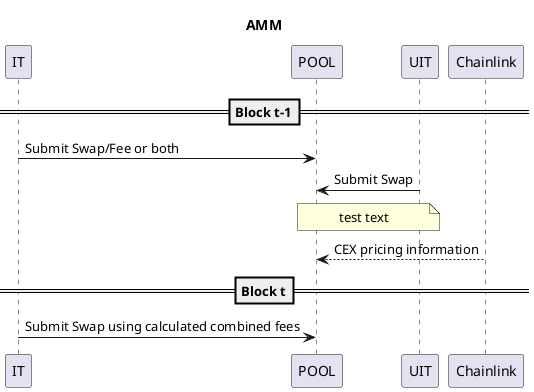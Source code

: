 @startuml AMM
title AMM

==Block t-1==
IT->POOL: Submit Swap/Fee or both

UIT->POOL: Submit Swap

note over UIT, POOL:test text

Chainlink-->POOL: CEX pricing information

==Block t==

IT->POOL: Submit Swap using calculated combined fees
